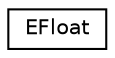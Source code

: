 digraph "Graphical Class Hierarchy"
{
  edge [fontname="Helvetica",fontsize="10",labelfontname="Helvetica",labelfontsize="10"];
  node [fontname="Helvetica",fontsize="10",shape=record];
  rankdir="LR";
  Node1 [label="EFloat",height=0.2,width=0.4,color="black", fillcolor="white", style="filled",URL="$class_e_float.html"];
}
